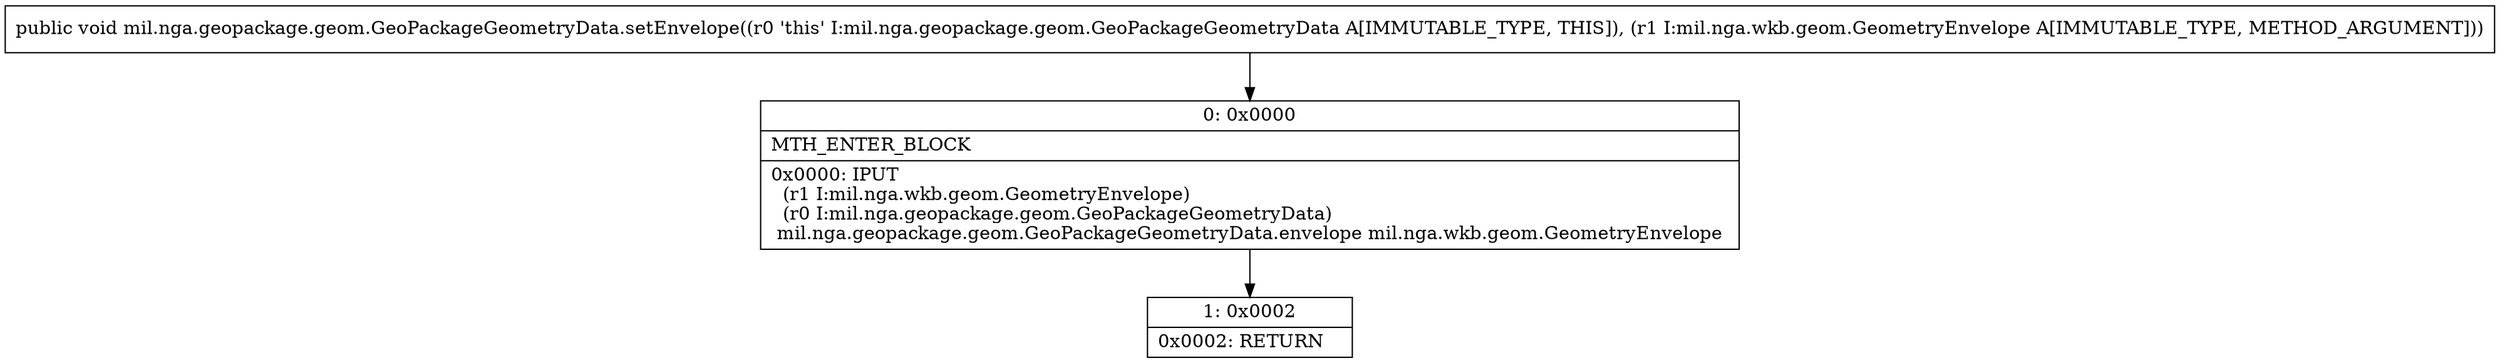 digraph "CFG formil.nga.geopackage.geom.GeoPackageGeometryData.setEnvelope(Lmil\/nga\/wkb\/geom\/GeometryEnvelope;)V" {
Node_0 [shape=record,label="{0\:\ 0x0000|MTH_ENTER_BLOCK\l|0x0000: IPUT  \l  (r1 I:mil.nga.wkb.geom.GeometryEnvelope)\l  (r0 I:mil.nga.geopackage.geom.GeoPackageGeometryData)\l mil.nga.geopackage.geom.GeoPackageGeometryData.envelope mil.nga.wkb.geom.GeometryEnvelope \l}"];
Node_1 [shape=record,label="{1\:\ 0x0002|0x0002: RETURN   \l}"];
MethodNode[shape=record,label="{public void mil.nga.geopackage.geom.GeoPackageGeometryData.setEnvelope((r0 'this' I:mil.nga.geopackage.geom.GeoPackageGeometryData A[IMMUTABLE_TYPE, THIS]), (r1 I:mil.nga.wkb.geom.GeometryEnvelope A[IMMUTABLE_TYPE, METHOD_ARGUMENT])) }"];
MethodNode -> Node_0;
Node_0 -> Node_1;
}

